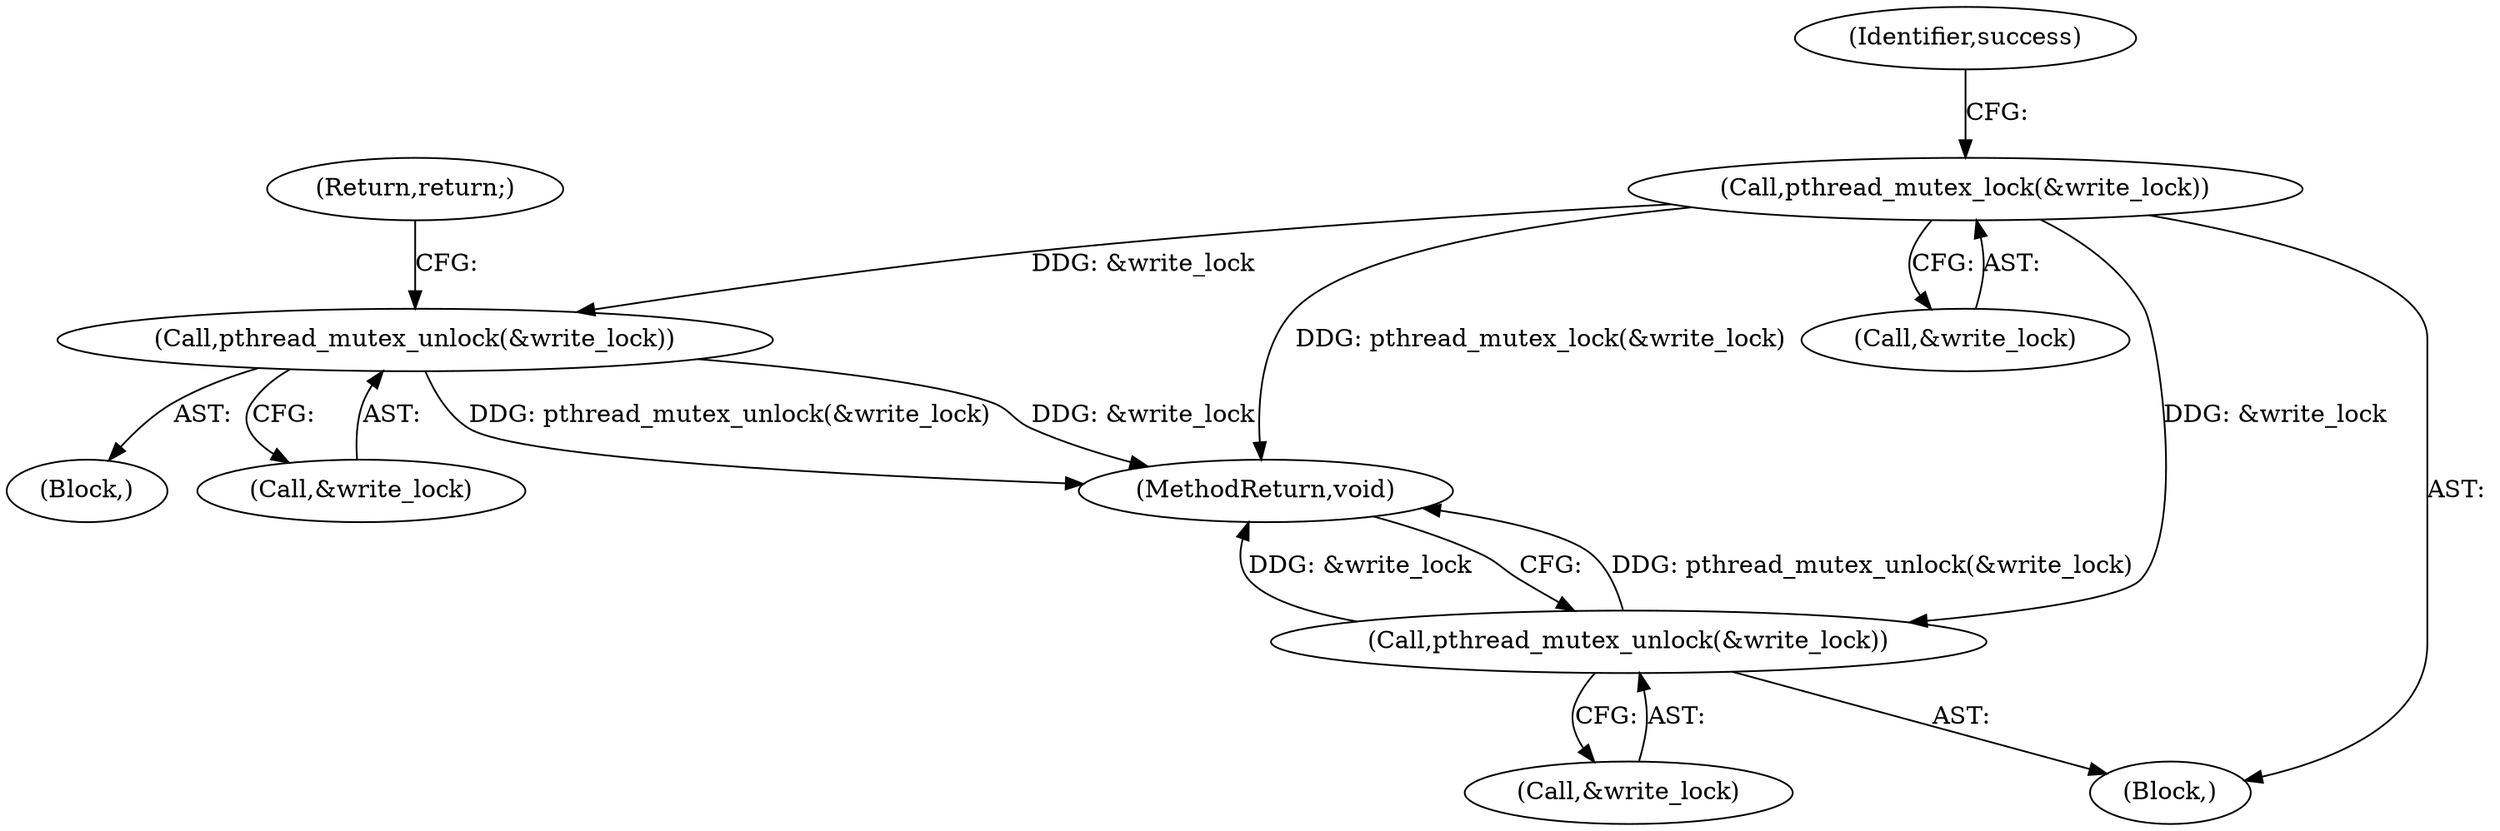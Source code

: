 digraph "0_Android_95610818918f6f11fe7d23aca1380e6c0fac2af0_0@API" {
"1000117" [label="(Call,pthread_mutex_lock(&write_lock))"];
"1000157" [label="(Call,pthread_mutex_unlock(&write_lock))"];
"1000259" [label="(Call,pthread_mutex_unlock(&write_lock))"];
"1000118" [label="(Call,&write_lock)"];
"1000154" [label="(Block,)"];
"1000260" [label="(Call,&write_lock)"];
"1000160" [label="(Return,return;)"];
"1000123" [label="(Identifier,success)"];
"1000102" [label="(Block,)"];
"1000157" [label="(Call,pthread_mutex_unlock(&write_lock))"];
"1000262" [label="(MethodReturn,void)"];
"1000259" [label="(Call,pthread_mutex_unlock(&write_lock))"];
"1000117" [label="(Call,pthread_mutex_lock(&write_lock))"];
"1000158" [label="(Call,&write_lock)"];
"1000117" -> "1000102"  [label="AST: "];
"1000117" -> "1000118"  [label="CFG: "];
"1000118" -> "1000117"  [label="AST: "];
"1000123" -> "1000117"  [label="CFG: "];
"1000117" -> "1000262"  [label="DDG: pthread_mutex_lock(&write_lock)"];
"1000117" -> "1000157"  [label="DDG: &write_lock"];
"1000117" -> "1000259"  [label="DDG: &write_lock"];
"1000157" -> "1000154"  [label="AST: "];
"1000157" -> "1000158"  [label="CFG: "];
"1000158" -> "1000157"  [label="AST: "];
"1000160" -> "1000157"  [label="CFG: "];
"1000157" -> "1000262"  [label="DDG: pthread_mutex_unlock(&write_lock)"];
"1000157" -> "1000262"  [label="DDG: &write_lock"];
"1000259" -> "1000102"  [label="AST: "];
"1000259" -> "1000260"  [label="CFG: "];
"1000260" -> "1000259"  [label="AST: "];
"1000262" -> "1000259"  [label="CFG: "];
"1000259" -> "1000262"  [label="DDG: pthread_mutex_unlock(&write_lock)"];
"1000259" -> "1000262"  [label="DDG: &write_lock"];
}
